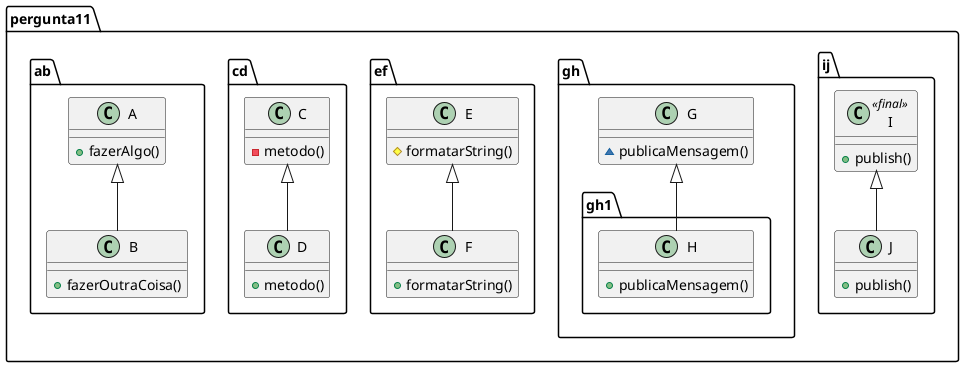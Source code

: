 @startuml   

package pergunta11 {

    package ij {
        class I <<final>> {
            + publish()
        }

        class J {
            + publish()
        }

        I <|-- J
    }

    package gh {

        class G {
            ~ publicaMensagem()
        }

        package gh1 {
            class H {
                + publicaMensagem()
            }
        }

        G <|-- H

    }

    package ef {

        class E {
            # formatarString()
        }

        class F {
            + formatarString()
        }

        E <|-- F

    }

    package cd {
        class C {
            - metodo()
        }

        class D {
            + metodo()
        }

        C <|-- D
    }

    package ab {
        class A {
            + fazerAlgo()
        }

        class B {
            + fazerOutraCoisa()
        }

        A <|-- B
    }
}

@enduml
